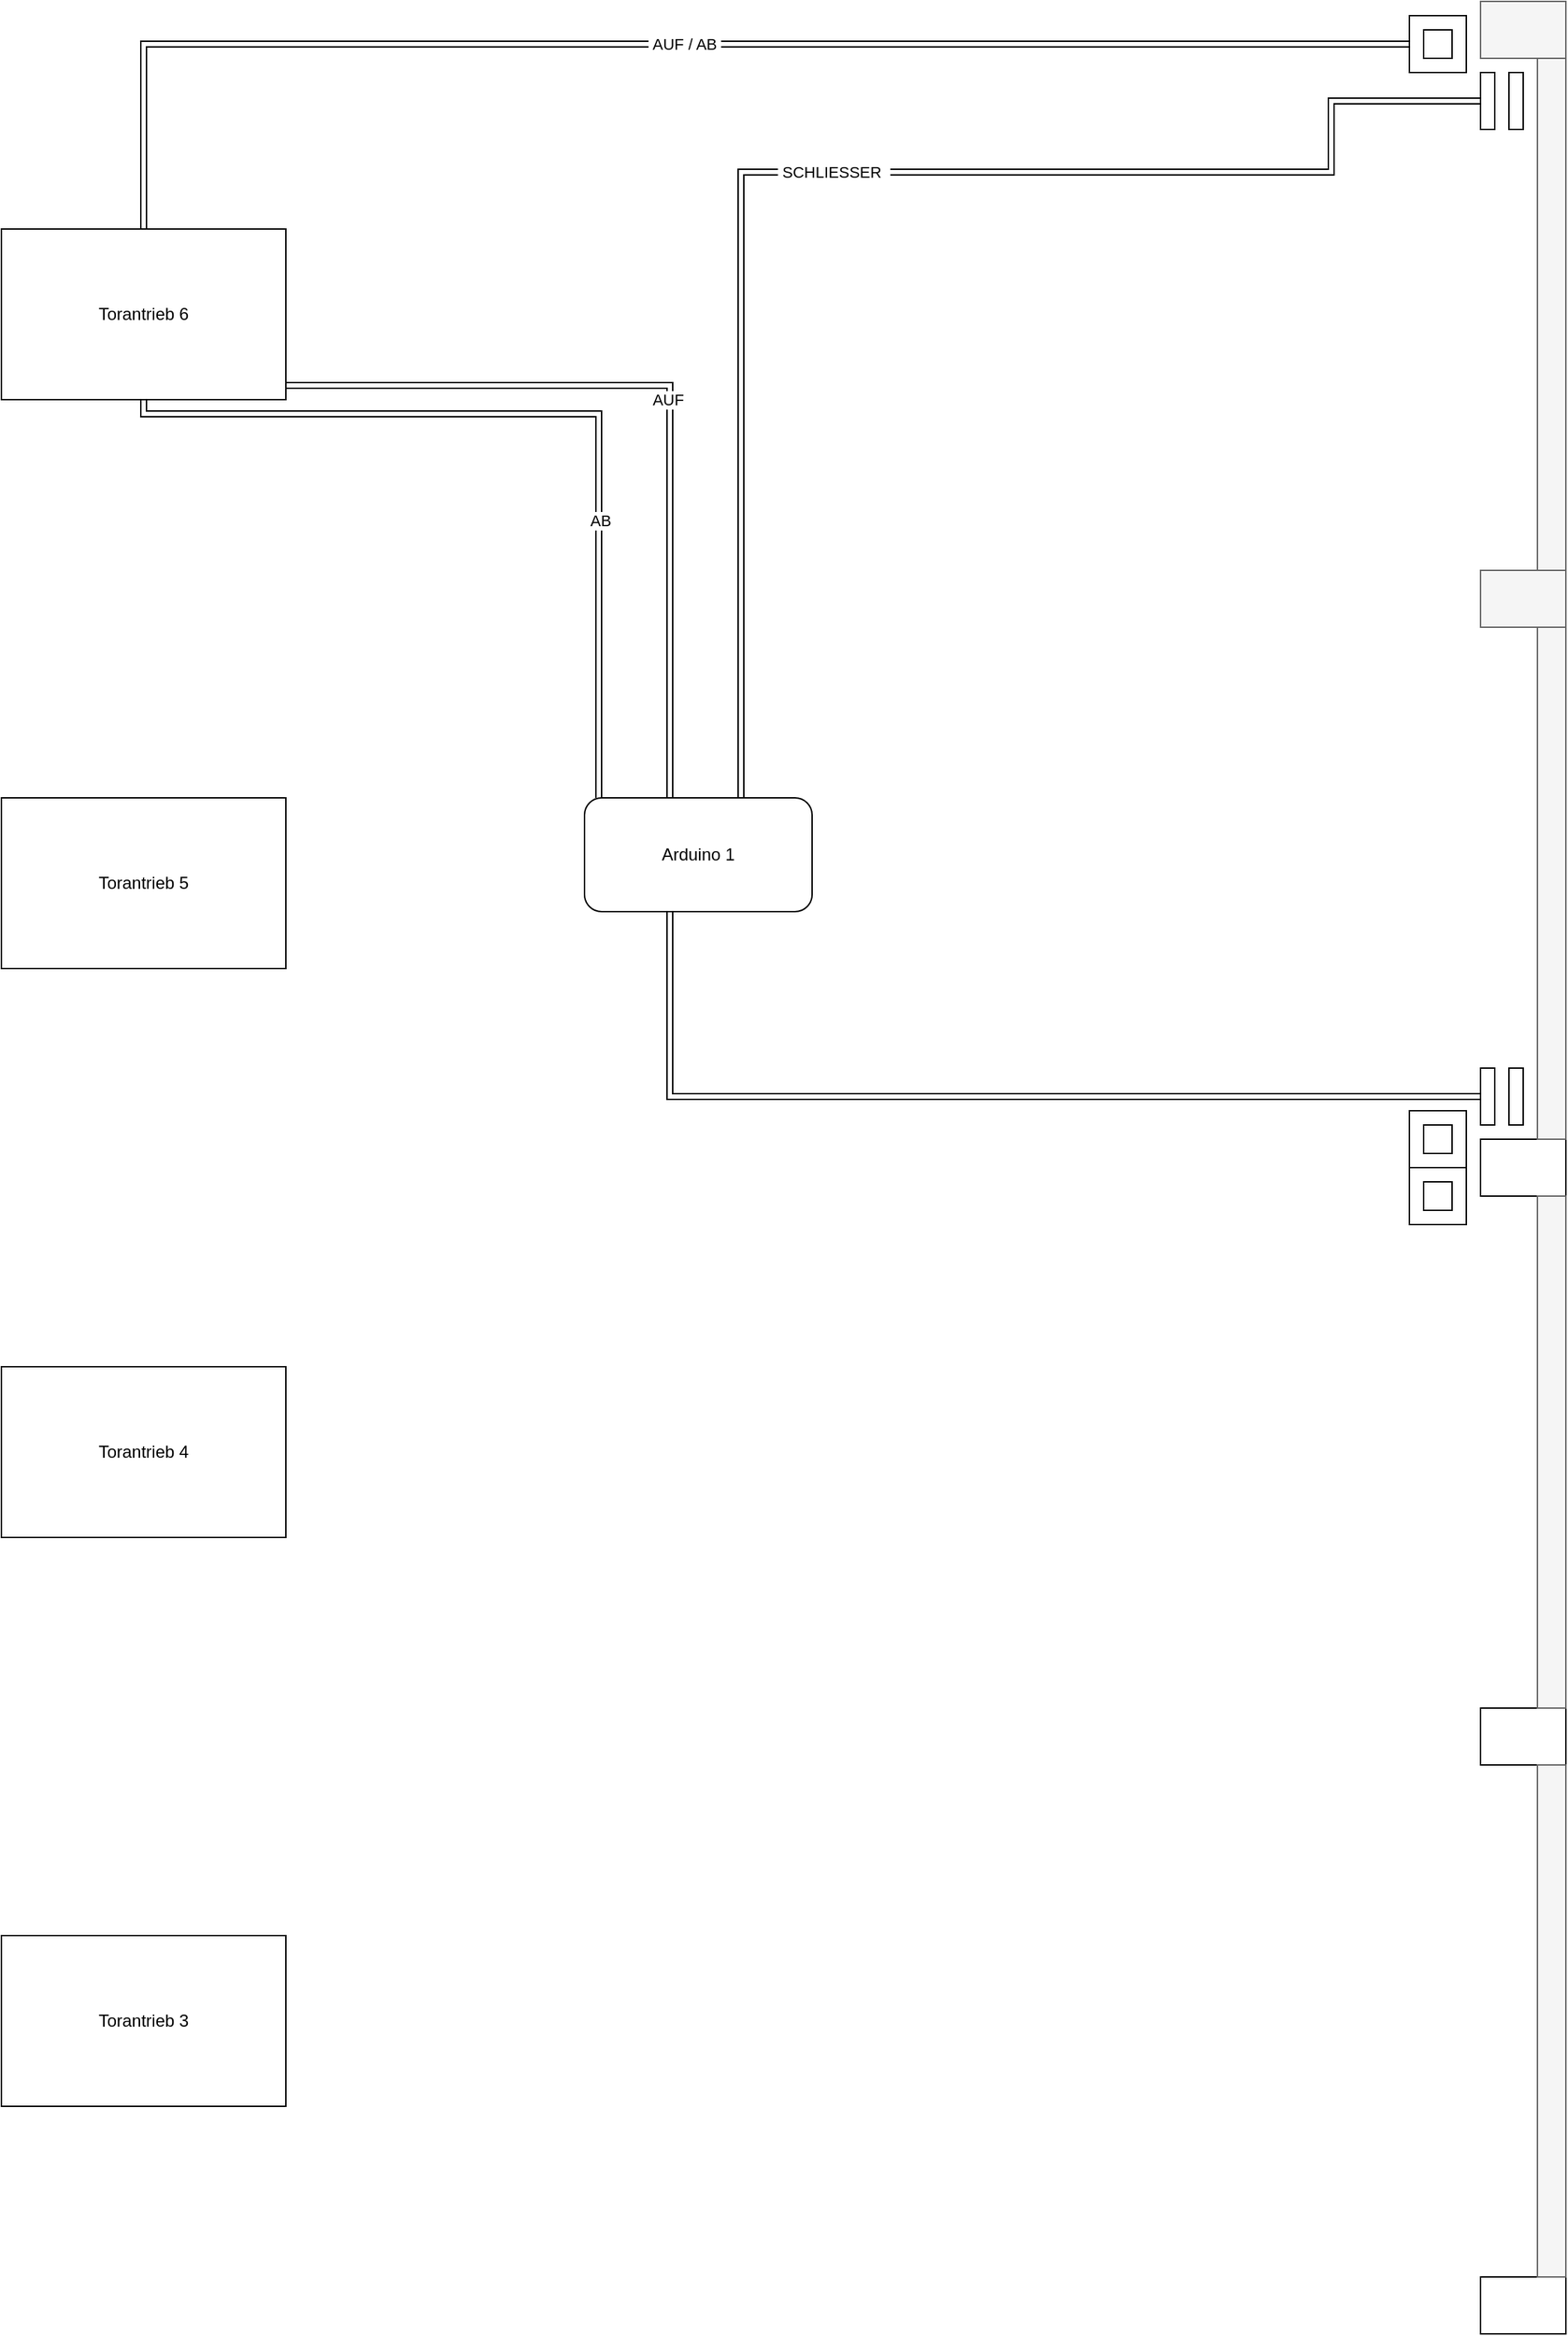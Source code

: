 <mxfile version="14.4.9" type="github">
  <diagram id="XQJYIQVNsMdnsp_lDfg-" name="Page-1">
    <mxGraphModel dx="1529" dy="1090" grid="1" gridSize="10" guides="1" tooltips="1" connect="1" arrows="1" fold="1" page="1" pageScale="1" pageWidth="1169" pageHeight="1654" math="0" shadow="0">
      <root>
        <mxCell id="0" />
        <mxCell id="1" parent="0" />
        <mxCell id="NA8dyWezGqw_GzaktqeJ-1" value="Arduino 1" style="rounded=1;whiteSpace=wrap;html=1;" vertex="1" parent="1">
          <mxGeometry x="450" y="560" width="160" height="80" as="geometry" />
        </mxCell>
        <mxCell id="NA8dyWezGqw_GzaktqeJ-15" style="edgeStyle=orthogonalEdgeStyle;shape=link;rounded=0;orthogonalLoop=1;jettySize=auto;html=1;strokeColor=#000000;" edge="1" parent="1" source="NA8dyWezGqw_GzaktqeJ-2" target="NA8dyWezGqw_GzaktqeJ-1">
          <mxGeometry relative="1" as="geometry">
            <Array as="points">
              <mxPoint x="460" y="290" />
            </Array>
          </mxGeometry>
        </mxCell>
        <mxCell id="NA8dyWezGqw_GzaktqeJ-16" value="&amp;nbsp;AB&amp;nbsp;" style="edgeLabel;html=1;align=center;verticalAlign=middle;resizable=0;points=[];" vertex="1" connectable="0" parent="NA8dyWezGqw_GzaktqeJ-15">
          <mxGeometry x="0.35" y="1" relative="1" as="geometry">
            <mxPoint as="offset" />
          </mxGeometry>
        </mxCell>
        <mxCell id="NA8dyWezGqw_GzaktqeJ-17" value="AUF&amp;nbsp;" style="edgeStyle=orthogonalEdgeStyle;shape=link;rounded=0;orthogonalLoop=1;jettySize=auto;html=1;strokeColor=#000000;" edge="1" parent="1" source="NA8dyWezGqw_GzaktqeJ-2" target="NA8dyWezGqw_GzaktqeJ-1">
          <mxGeometry relative="1" as="geometry">
            <Array as="points">
              <mxPoint x="510" y="270" />
            </Array>
          </mxGeometry>
        </mxCell>
        <mxCell id="NA8dyWezGqw_GzaktqeJ-2" value="Torantrieb 6" style="rounded=0;whiteSpace=wrap;html=1;" vertex="1" parent="1">
          <mxGeometry x="40" y="160" width="200" height="120" as="geometry" />
        </mxCell>
        <mxCell id="NA8dyWezGqw_GzaktqeJ-6" value="" style="group" vertex="1" connectable="0" parent="1">
          <mxGeometry x="1030" y="10" width="40" height="40" as="geometry" />
        </mxCell>
        <mxCell id="NA8dyWezGqw_GzaktqeJ-4" value="" style="whiteSpace=wrap;html=1;aspect=fixed;" vertex="1" parent="NA8dyWezGqw_GzaktqeJ-6">
          <mxGeometry width="40" height="40" as="geometry" />
        </mxCell>
        <mxCell id="NA8dyWezGqw_GzaktqeJ-5" value="" style="whiteSpace=wrap;html=1;aspect=fixed;connectable=0;allowArrows=0;" vertex="1" parent="NA8dyWezGqw_GzaktqeJ-6">
          <mxGeometry x="10" y="10" width="20" height="20" as="geometry" />
        </mxCell>
        <mxCell id="NA8dyWezGqw_GzaktqeJ-7" value="&amp;nbsp;AUF / AB&amp;nbsp;" style="edgeStyle=orthogonalEdgeStyle;rounded=0;orthogonalLoop=1;jettySize=auto;html=1;shape=link;exitX=0;exitY=0.5;exitDx=0;exitDy=0;" edge="1" parent="1" source="NA8dyWezGqw_GzaktqeJ-4" target="NA8dyWezGqw_GzaktqeJ-2">
          <mxGeometry relative="1" as="geometry">
            <mxPoint x="800" y="20" as="sourcePoint" />
          </mxGeometry>
        </mxCell>
        <mxCell id="NA8dyWezGqw_GzaktqeJ-12" value="&amp;nbsp;SCHLIESSER &amp;nbsp;" style="edgeStyle=orthogonalEdgeStyle;shape=link;rounded=0;orthogonalLoop=1;jettySize=auto;html=1;strokeColor=#000000;" edge="1" parent="1" source="NA8dyWezGqw_GzaktqeJ-43" target="NA8dyWezGqw_GzaktqeJ-1">
          <mxGeometry relative="1" as="geometry">
            <mxPoint x="980" y="180" as="sourcePoint" />
            <Array as="points">
              <mxPoint x="975" y="120" />
              <mxPoint x="560" y="120" />
            </Array>
          </mxGeometry>
        </mxCell>
        <mxCell id="NA8dyWezGqw_GzaktqeJ-21" value="Torantrieb 5" style="rounded=0;whiteSpace=wrap;html=1;" vertex="1" parent="1">
          <mxGeometry x="40" y="560" width="200" height="120" as="geometry" />
        </mxCell>
        <mxCell id="NA8dyWezGqw_GzaktqeJ-22" value="Torantrieb 4" style="rounded=0;whiteSpace=wrap;html=1;" vertex="1" parent="1">
          <mxGeometry x="40" y="960" width="200" height="120" as="geometry" />
        </mxCell>
        <mxCell id="NA8dyWezGqw_GzaktqeJ-23" value="Torantrieb 3" style="rounded=0;whiteSpace=wrap;html=1;" vertex="1" parent="1">
          <mxGeometry x="40" y="1360" width="200" height="120" as="geometry" />
        </mxCell>
        <mxCell id="NA8dyWezGqw_GzaktqeJ-44" value="" style="group" vertex="1" connectable="0" parent="1">
          <mxGeometry x="1080" y="50" width="30" height="40" as="geometry" />
        </mxCell>
        <mxCell id="NA8dyWezGqw_GzaktqeJ-43" value="" style="rounded=0;whiteSpace=wrap;html=1;strokeColor=none;" vertex="1" parent="NA8dyWezGqw_GzaktqeJ-44">
          <mxGeometry width="30" height="40" as="geometry" />
        </mxCell>
        <mxCell id="NA8dyWezGqw_GzaktqeJ-9" value="" style="rounded=0;whiteSpace=wrap;html=1;connectable=0;allowArrows=0;" vertex="1" parent="NA8dyWezGqw_GzaktqeJ-44">
          <mxGeometry width="10" height="40" as="geometry" />
        </mxCell>
        <mxCell id="NA8dyWezGqw_GzaktqeJ-10" value="" style="rounded=0;whiteSpace=wrap;html=1;allowArrows=0;connectable=0;" vertex="1" parent="NA8dyWezGqw_GzaktqeJ-44">
          <mxGeometry x="20" width="10" height="40" as="geometry" />
        </mxCell>
        <mxCell id="NA8dyWezGqw_GzaktqeJ-45" value="" style="group" vertex="1" connectable="0" parent="1">
          <mxGeometry x="1080" y="750" width="30" height="40" as="geometry" />
        </mxCell>
        <mxCell id="NA8dyWezGqw_GzaktqeJ-46" value="" style="rounded=0;whiteSpace=wrap;html=1;strokeColor=none;" vertex="1" parent="NA8dyWezGqw_GzaktqeJ-45">
          <mxGeometry width="30" height="40" as="geometry" />
        </mxCell>
        <mxCell id="NA8dyWezGqw_GzaktqeJ-47" value="" style="rounded=0;whiteSpace=wrap;html=1;connectable=0;allowArrows=0;" vertex="1" parent="NA8dyWezGqw_GzaktqeJ-45">
          <mxGeometry width="10" height="40" as="geometry" />
        </mxCell>
        <mxCell id="NA8dyWezGqw_GzaktqeJ-48" value="" style="rounded=0;whiteSpace=wrap;html=1;allowArrows=0;connectable=0;" vertex="1" parent="NA8dyWezGqw_GzaktqeJ-45">
          <mxGeometry x="20" width="10" height="40" as="geometry" />
        </mxCell>
        <mxCell id="NA8dyWezGqw_GzaktqeJ-49" style="edgeStyle=orthogonalEdgeStyle;shape=link;rounded=0;orthogonalLoop=1;jettySize=auto;html=1;strokeColor=#000000;" edge="1" parent="1" source="NA8dyWezGqw_GzaktqeJ-46" target="NA8dyWezGqw_GzaktqeJ-1">
          <mxGeometry relative="1" as="geometry">
            <Array as="points">
              <mxPoint x="510" y="770" />
            </Array>
          </mxGeometry>
        </mxCell>
        <mxCell id="NA8dyWezGqw_GzaktqeJ-50" value="" style="rounded=0;whiteSpace=wrap;html=1;strokeColor=#666666;fillColor=#f5f5f5;fontColor=#333333;" vertex="1" parent="1">
          <mxGeometry x="1120" y="40" width="20" height="360" as="geometry" />
        </mxCell>
        <mxCell id="NA8dyWezGqw_GzaktqeJ-52" value="" style="rounded=0;whiteSpace=wrap;html=1;strokeColor=#666666;fillColor=#f5f5f5;fontColor=#333333;" vertex="1" parent="1">
          <mxGeometry x="1080" width="60" height="40" as="geometry" />
        </mxCell>
        <mxCell id="NA8dyWezGqw_GzaktqeJ-53" value="" style="rounded=0;whiteSpace=wrap;html=1;strokeColor=#666666;fillColor=#f5f5f5;fontColor=#333333;" vertex="1" parent="1">
          <mxGeometry x="1080" y="400" width="60" height="40" as="geometry" />
        </mxCell>
        <mxCell id="NA8dyWezGqw_GzaktqeJ-54" value="" style="rounded=0;whiteSpace=wrap;html=1;strokeColor=#000000;" vertex="1" parent="1">
          <mxGeometry x="1080" y="1200" width="60" height="40" as="geometry" />
        </mxCell>
        <mxCell id="NA8dyWezGqw_GzaktqeJ-55" value="" style="rounded=0;whiteSpace=wrap;html=1;strokeColor=#000000;" vertex="1" parent="1">
          <mxGeometry x="1080" y="800" width="60" height="40" as="geometry" />
        </mxCell>
        <mxCell id="NA8dyWezGqw_GzaktqeJ-56" value="" style="rounded=0;whiteSpace=wrap;html=1;strokeColor=#000000;" vertex="1" parent="1">
          <mxGeometry x="1080" y="1600" width="60" height="40" as="geometry" />
        </mxCell>
        <mxCell id="NA8dyWezGqw_GzaktqeJ-57" value="" style="rounded=0;whiteSpace=wrap;html=1;strokeColor=#666666;fillColor=#f5f5f5;fontColor=#333333;" vertex="1" parent="1">
          <mxGeometry x="1120" y="440" width="20" height="360" as="geometry" />
        </mxCell>
        <mxCell id="NA8dyWezGqw_GzaktqeJ-58" value="" style="rounded=0;whiteSpace=wrap;html=1;strokeColor=#666666;fillColor=#f5f5f5;fontColor=#333333;" vertex="1" parent="1">
          <mxGeometry x="1120" y="840" width="20" height="360" as="geometry" />
        </mxCell>
        <mxCell id="NA8dyWezGqw_GzaktqeJ-59" value="" style="rounded=0;whiteSpace=wrap;html=1;strokeColor=#666666;fillColor=#f5f5f5;fontColor=#333333;" vertex="1" parent="1">
          <mxGeometry x="1120" y="1240" width="20" height="360" as="geometry" />
        </mxCell>
        <mxCell id="NA8dyWezGqw_GzaktqeJ-60" value="" style="group" vertex="1" connectable="0" parent="1">
          <mxGeometry x="1030" y="780" width="40" height="40" as="geometry" />
        </mxCell>
        <mxCell id="NA8dyWezGqw_GzaktqeJ-61" value="" style="whiteSpace=wrap;html=1;aspect=fixed;" vertex="1" parent="NA8dyWezGqw_GzaktqeJ-60">
          <mxGeometry width="40" height="40" as="geometry" />
        </mxCell>
        <mxCell id="NA8dyWezGqw_GzaktqeJ-62" value="" style="whiteSpace=wrap;html=1;aspect=fixed;connectable=0;allowArrows=0;" vertex="1" parent="NA8dyWezGqw_GzaktqeJ-60">
          <mxGeometry x="10" y="10" width="20" height="20" as="geometry" />
        </mxCell>
        <mxCell id="NA8dyWezGqw_GzaktqeJ-63" value="" style="group" vertex="1" connectable="0" parent="1">
          <mxGeometry x="1030" y="820" width="40" height="40" as="geometry" />
        </mxCell>
        <mxCell id="NA8dyWezGqw_GzaktqeJ-64" value="" style="whiteSpace=wrap;html=1;aspect=fixed;" vertex="1" parent="NA8dyWezGqw_GzaktqeJ-63">
          <mxGeometry width="40" height="40" as="geometry" />
        </mxCell>
        <mxCell id="NA8dyWezGqw_GzaktqeJ-65" value="" style="whiteSpace=wrap;html=1;aspect=fixed;connectable=0;allowArrows=0;" vertex="1" parent="NA8dyWezGqw_GzaktqeJ-63">
          <mxGeometry x="10" y="10" width="20" height="20" as="geometry" />
        </mxCell>
      </root>
    </mxGraphModel>
  </diagram>
</mxfile>
